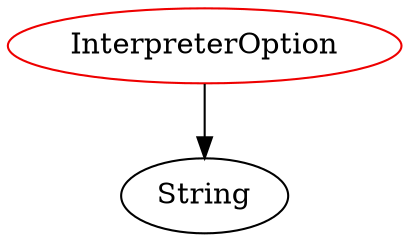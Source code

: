 digraph interpreteroption{
InterpreterOption -> String;
InterpreterOption	[shape=oval, color=red2, label="InterpreterOption"];
}
